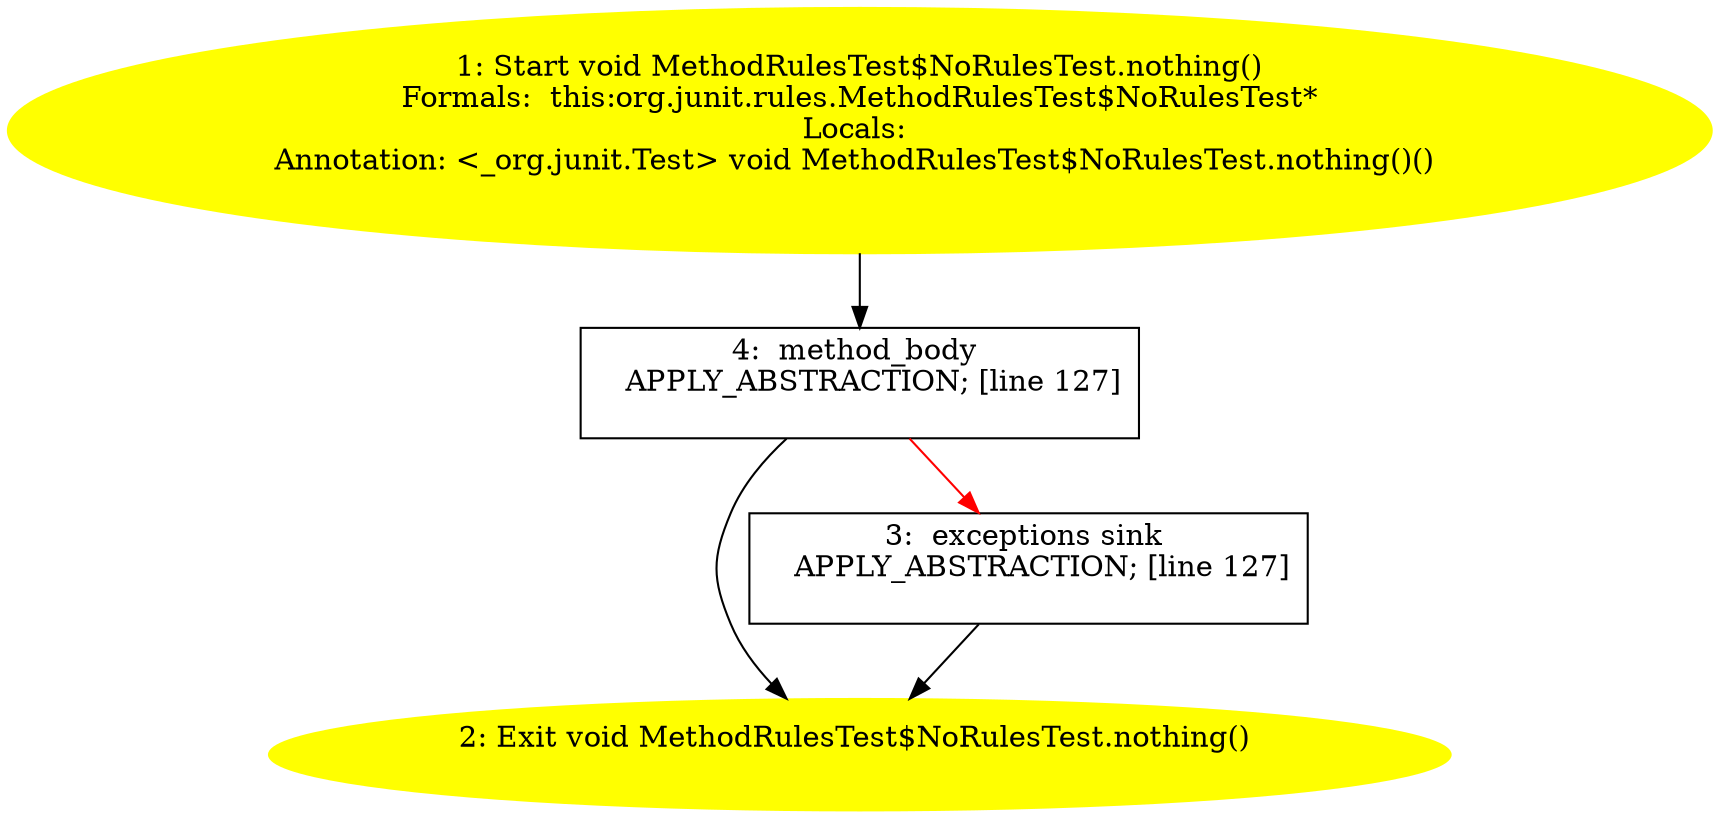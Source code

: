 /* @generated */
digraph cfg {
"org.junit.rules.MethodRulesTest$NoRulesTest.nothing():void.d803df2c2c29ef333cb2bfbdea906778_1" [label="1: Start void MethodRulesTest$NoRulesTest.nothing()\nFormals:  this:org.junit.rules.MethodRulesTest$NoRulesTest*\nLocals: \nAnnotation: <_org.junit.Test> void MethodRulesTest$NoRulesTest.nothing()() \n  " color=yellow style=filled]
	

	 "org.junit.rules.MethodRulesTest$NoRulesTest.nothing():void.d803df2c2c29ef333cb2bfbdea906778_1" -> "org.junit.rules.MethodRulesTest$NoRulesTest.nothing():void.d803df2c2c29ef333cb2bfbdea906778_4" ;
"org.junit.rules.MethodRulesTest$NoRulesTest.nothing():void.d803df2c2c29ef333cb2bfbdea906778_2" [label="2: Exit void MethodRulesTest$NoRulesTest.nothing() \n  " color=yellow style=filled]
	

"org.junit.rules.MethodRulesTest$NoRulesTest.nothing():void.d803df2c2c29ef333cb2bfbdea906778_3" [label="3:  exceptions sink \n   APPLY_ABSTRACTION; [line 127]\n " shape="box"]
	

	 "org.junit.rules.MethodRulesTest$NoRulesTest.nothing():void.d803df2c2c29ef333cb2bfbdea906778_3" -> "org.junit.rules.MethodRulesTest$NoRulesTest.nothing():void.d803df2c2c29ef333cb2bfbdea906778_2" ;
"org.junit.rules.MethodRulesTest$NoRulesTest.nothing():void.d803df2c2c29ef333cb2bfbdea906778_4" [label="4:  method_body \n   APPLY_ABSTRACTION; [line 127]\n " shape="box"]
	

	 "org.junit.rules.MethodRulesTest$NoRulesTest.nothing():void.d803df2c2c29ef333cb2bfbdea906778_4" -> "org.junit.rules.MethodRulesTest$NoRulesTest.nothing():void.d803df2c2c29ef333cb2bfbdea906778_2" ;
	 "org.junit.rules.MethodRulesTest$NoRulesTest.nothing():void.d803df2c2c29ef333cb2bfbdea906778_4" -> "org.junit.rules.MethodRulesTest$NoRulesTest.nothing():void.d803df2c2c29ef333cb2bfbdea906778_3" [color="red" ];
}
